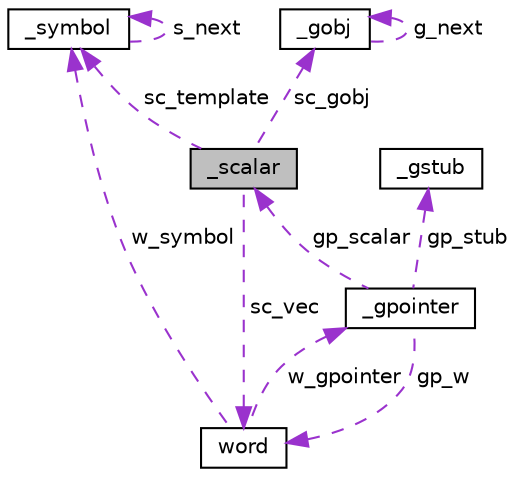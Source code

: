 digraph "_scalar"
{
 // LATEX_PDF_SIZE
  edge [fontname="Helvetica",fontsize="10",labelfontname="Helvetica",labelfontsize="10"];
  node [fontname="Helvetica",fontsize="10",shape=record];
  Node1 [label="_scalar",height=0.2,width=0.4,color="black", fillcolor="grey75", style="filled", fontcolor="black",tooltip=" "];
  Node2 -> Node1 [dir="back",color="darkorchid3",fontsize="10",style="dashed",label=" sc_gobj" ,fontname="Helvetica"];
  Node2 [label="_gobj",height=0.2,width=0.4,color="black", fillcolor="white", style="filled",URL="$struct__gobj.html",tooltip=" "];
  Node2 -> Node2 [dir="back",color="darkorchid3",fontsize="10",style="dashed",label=" g_next" ,fontname="Helvetica"];
  Node3 -> Node1 [dir="back",color="darkorchid3",fontsize="10",style="dashed",label=" sc_template" ,fontname="Helvetica"];
  Node3 [label="_symbol",height=0.2,width=0.4,color="black", fillcolor="white", style="filled",URL="$struct__symbol.html",tooltip=" "];
  Node3 -> Node3 [dir="back",color="darkorchid3",fontsize="10",style="dashed",label=" s_next" ,fontname="Helvetica"];
  Node4 -> Node1 [dir="back",color="darkorchid3",fontsize="10",style="dashed",label=" sc_vec" ,fontname="Helvetica"];
  Node4 [label="word",height=0.2,width=0.4,color="black", fillcolor="white", style="filled",URL="$unionword.html",tooltip=" "];
  Node3 -> Node4 [dir="back",color="darkorchid3",fontsize="10",style="dashed",label=" w_symbol" ,fontname="Helvetica"];
  Node5 -> Node4 [dir="back",color="darkorchid3",fontsize="10",style="dashed",label=" w_gpointer" ,fontname="Helvetica"];
  Node5 [label="_gpointer",height=0.2,width=0.4,color="black", fillcolor="white", style="filled",URL="$struct__gpointer.html",tooltip=" "];
  Node1 -> Node5 [dir="back",color="darkorchid3",fontsize="10",style="dashed",label=" gp_scalar" ,fontname="Helvetica"];
  Node6 -> Node5 [dir="back",color="darkorchid3",fontsize="10",style="dashed",label=" gp_stub" ,fontname="Helvetica"];
  Node6 [label="_gstub",height=0.2,width=0.4,color="black", fillcolor="white", style="filled",URL="$struct__gstub.html",tooltip=" "];
  Node4 -> Node5 [dir="back",color="darkorchid3",fontsize="10",style="dashed",label=" gp_w" ,fontname="Helvetica"];
}
